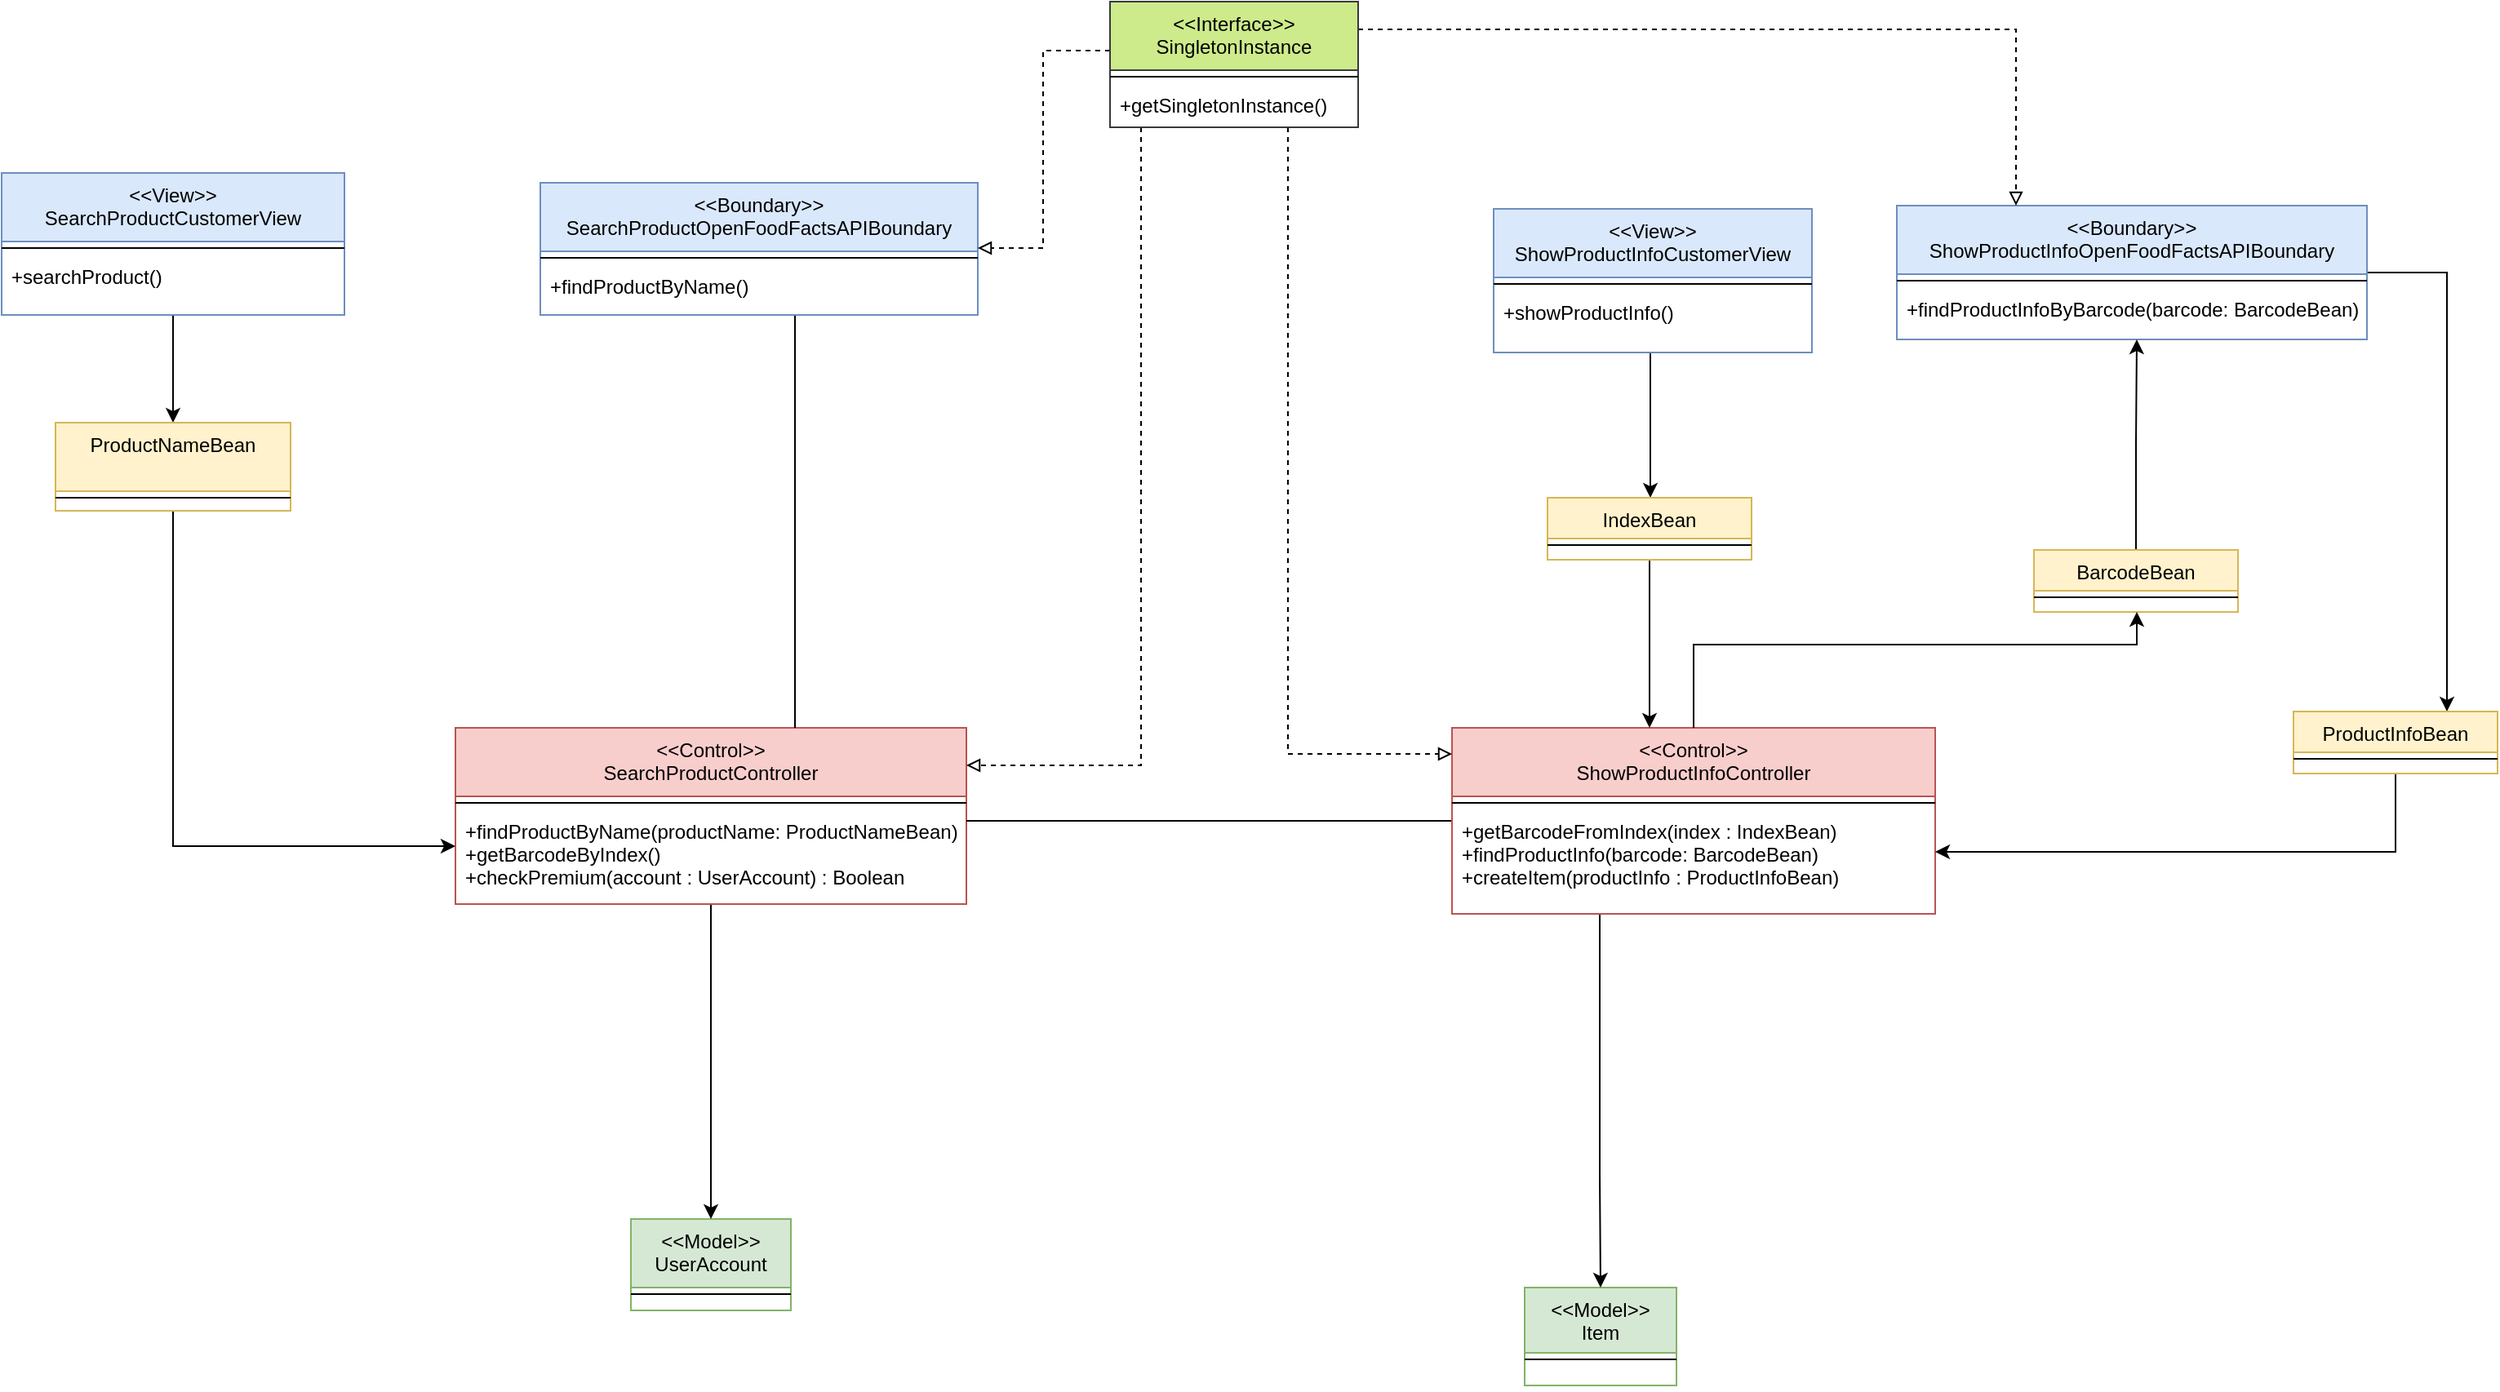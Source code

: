 <mxfile version="20.8.16" type="device"><diagram name="Pagina-1" id="UmniKbAy3muger2Wqppi"><mxGraphModel dx="2183" dy="1183" grid="0" gridSize="10" guides="1" tooltips="1" connect="1" arrows="1" fold="1" page="1" pageScale="1" pageWidth="827" pageHeight="1169" math="0" shadow="0"><root><mxCell id="0"/><mxCell id="1" parent="0"/><mxCell id="kpLYrS2HoN4zXeKdUY_x-1" value="&lt;&lt;Model&gt;&gt;&#10;UserAccount" style="swimlane;fontStyle=0;align=center;verticalAlign=top;childLayout=stackLayout;horizontal=1;startSize=42;horizontalStack=0;resizeParent=1;resizeLast=0;collapsible=1;marginBottom=0;rounded=0;shadow=0;strokeWidth=1;fillColor=#d5e8d4;strokeColor=#82b366;" parent="1" vertex="1"><mxGeometry x="578.5" y="795" width="98" height="56" as="geometry"><mxRectangle x="894.5" y="841" width="160" height="54" as="alternateBounds"/></mxGeometry></mxCell><mxCell id="kpLYrS2HoN4zXeKdUY_x-2" value="" style="line;html=1;strokeWidth=1;align=left;verticalAlign=middle;spacingTop=-1;spacingLeft=3;spacingRight=3;rotatable=0;labelPosition=right;points=[];portConstraint=eastwest;" parent="kpLYrS2HoN4zXeKdUY_x-1" vertex="1"><mxGeometry y="42" width="98" height="8" as="geometry"/></mxCell><mxCell id="kpLYrS2HoN4zXeKdUY_x-4" value="&lt;&lt;Model&gt;&gt;&#10;Item" style="swimlane;fontStyle=0;align=center;verticalAlign=top;childLayout=stackLayout;horizontal=1;startSize=40;horizontalStack=0;resizeParent=1;resizeLast=0;collapsible=1;marginBottom=0;rounded=0;shadow=0;strokeWidth=1;fillColor=#d5e8d4;strokeColor=#82b366;" parent="1" vertex="1"><mxGeometry x="1126" y="837" width="93" height="60" as="geometry"><mxRectangle x="1407.5" y="893" width="160" height="49.5" as="alternateBounds"/></mxGeometry></mxCell><mxCell id="kpLYrS2HoN4zXeKdUY_x-5" value="" style="line;html=1;strokeWidth=1;align=left;verticalAlign=middle;spacingTop=-1;spacingLeft=3;spacingRight=3;rotatable=0;labelPosition=right;points=[];portConstraint=eastwest;" parent="kpLYrS2HoN4zXeKdUY_x-4" vertex="1"><mxGeometry y="40" width="93" height="8" as="geometry"/></mxCell><mxCell id="kpLYrS2HoN4zXeKdUY_x-6" value="&#10; " style="text;align=left;verticalAlign=top;spacingLeft=4;spacingRight=4;overflow=hidden;rotatable=0;points=[[0,0.5],[1,0.5]];portConstraint=eastwest;" parent="kpLYrS2HoN4zXeKdUY_x-4" vertex="1"><mxGeometry y="48" width="93" height="12" as="geometry"/></mxCell><mxCell id="kpLYrS2HoN4zXeKdUY_x-7" style="edgeStyle=orthogonalEdgeStyle;rounded=0;orthogonalLoop=1;jettySize=auto;html=1;" parent="1" source="kpLYrS2HoN4zXeKdUY_x-8" target="kpLYrS2HoN4zXeKdUY_x-1" edge="1"><mxGeometry relative="1" as="geometry"/></mxCell><mxCell id="kpLYrS2HoN4zXeKdUY_x-8" value="&lt;&lt;Control&gt;&gt;&#10;SearchProductController" style="swimlane;fontStyle=0;align=center;verticalAlign=top;childLayout=stackLayout;horizontal=1;startSize=42;horizontalStack=0;resizeParent=1;resizeLast=0;collapsible=1;marginBottom=0;rounded=0;shadow=0;strokeWidth=1;fillColor=#f8cecc;strokeColor=#b85450;" parent="1" vertex="1"><mxGeometry x="471" y="494" width="313" height="108" as="geometry"><mxRectangle x="894.5" y="841" width="160" height="54" as="alternateBounds"/></mxGeometry></mxCell><mxCell id="kpLYrS2HoN4zXeKdUY_x-9" value="" style="line;html=1;strokeWidth=1;align=left;verticalAlign=middle;spacingTop=-1;spacingLeft=3;spacingRight=3;rotatable=0;labelPosition=right;points=[];portConstraint=eastwest;" parent="kpLYrS2HoN4zXeKdUY_x-8" vertex="1"><mxGeometry y="42" width="313" height="8" as="geometry"/></mxCell><mxCell id="kpLYrS2HoN4zXeKdUY_x-10" value="+findProductByName(productName: ProductNameBean)&#10;+getBarcodeByIndex()&#10;+checkPremium(account : UserAccount) : Boolean" style="text;align=left;verticalAlign=top;spacingLeft=4;spacingRight=4;overflow=hidden;rotatable=0;points=[[0,0.5],[1,0.5]];portConstraint=eastwest;" parent="kpLYrS2HoN4zXeKdUY_x-8" vertex="1"><mxGeometry y="50" width="313" height="45" as="geometry"/></mxCell><mxCell id="kpLYrS2HoN4zXeKdUY_x-11" style="edgeStyle=orthogonalEdgeStyle;rounded=0;orthogonalLoop=1;jettySize=auto;html=1;startArrow=classic;startFill=1;endArrow=none;endFill=0;" parent="1" source="kpLYrS2HoN4zXeKdUY_x-32" target="kpLYrS2HoN4zXeKdUY_x-12" edge="1"><mxGeometry relative="1" as="geometry"/></mxCell><mxCell id="kpLYrS2HoN4zXeKdUY_x-12" value="&lt;&lt;View&gt;&gt;&#10;SearchProductCustomerView" style="swimlane;fontStyle=0;align=center;verticalAlign=top;childLayout=stackLayout;horizontal=1;startSize=42;horizontalStack=0;resizeParent=1;resizeLast=0;collapsible=1;marginBottom=0;rounded=0;shadow=0;strokeWidth=1;fillColor=#dae8fc;strokeColor=#6c8ebf;" parent="1" vertex="1"><mxGeometry x="193" y="154" width="210" height="87" as="geometry"><mxRectangle x="894.5" y="841" width="160" height="54" as="alternateBounds"/></mxGeometry></mxCell><mxCell id="kpLYrS2HoN4zXeKdUY_x-13" value="" style="line;html=1;strokeWidth=1;align=left;verticalAlign=middle;spacingTop=-1;spacingLeft=3;spacingRight=3;rotatable=0;labelPosition=right;points=[];portConstraint=eastwest;" parent="kpLYrS2HoN4zXeKdUY_x-12" vertex="1"><mxGeometry y="42" width="210" height="8" as="geometry"/></mxCell><mxCell id="kpLYrS2HoN4zXeKdUY_x-14" value="+searchProduct()" style="text;align=left;verticalAlign=top;spacingLeft=4;spacingRight=4;overflow=hidden;rotatable=0;points=[[0,0.5],[1,0.5]];portConstraint=eastwest;" parent="kpLYrS2HoN4zXeKdUY_x-12" vertex="1"><mxGeometry y="50" width="210" height="37" as="geometry"/></mxCell><mxCell id="kpLYrS2HoN4zXeKdUY_x-15" style="edgeStyle=orthogonalEdgeStyle;rounded=0;orthogonalLoop=1;jettySize=auto;html=1;startArrow=none;startFill=0;endArrow=none;endFill=0;" parent="1" source="kpLYrS2HoN4zXeKdUY_x-16" target="kpLYrS2HoN4zXeKdUY_x-8" edge="1"><mxGeometry relative="1" as="geometry"><Array as="points"><mxPoint x="679" y="277"/><mxPoint x="679" y="277"/></Array></mxGeometry></mxCell><mxCell id="kpLYrS2HoN4zXeKdUY_x-16" value="&lt;&lt;Boundary&gt;&gt;&#10;SearchProductOpenFoodFactsAPIBoundary" style="swimlane;fontStyle=0;align=center;verticalAlign=top;childLayout=stackLayout;horizontal=1;startSize=42;horizontalStack=0;resizeParent=1;resizeLast=0;collapsible=1;marginBottom=0;rounded=0;shadow=0;strokeWidth=1;fillColor=#dae8fc;strokeColor=#6c8ebf;" parent="1" vertex="1"><mxGeometry x="523" y="160" width="268" height="81" as="geometry"><mxRectangle x="894.5" y="841" width="160" height="54" as="alternateBounds"/></mxGeometry></mxCell><mxCell id="kpLYrS2HoN4zXeKdUY_x-17" value="" style="line;html=1;strokeWidth=1;align=left;verticalAlign=middle;spacingTop=-1;spacingLeft=3;spacingRight=3;rotatable=0;labelPosition=right;points=[];portConstraint=eastwest;" parent="kpLYrS2HoN4zXeKdUY_x-16" vertex="1"><mxGeometry y="42" width="268" height="8" as="geometry"/></mxCell><mxCell id="kpLYrS2HoN4zXeKdUY_x-18" value="+findProductByName()" style="text;align=left;verticalAlign=top;spacingLeft=4;spacingRight=4;overflow=hidden;rotatable=0;points=[[0,0.5],[1,0.5]];portConstraint=eastwest;" parent="kpLYrS2HoN4zXeKdUY_x-16" vertex="1"><mxGeometry y="50" width="268" height="25" as="geometry"/></mxCell><mxCell id="kpLYrS2HoN4zXeKdUY_x-39" style="edgeStyle=orthogonalEdgeStyle;rounded=0;orthogonalLoop=1;jettySize=auto;html=1;startArrow=none;startFill=0;endArrow=classic;endFill=1;" parent="1" source="kpLYrS2HoN4zXeKdUY_x-20" target="kpLYrS2HoN4zXeKdUY_x-37" edge="1"><mxGeometry relative="1" as="geometry"><Array as="points"><mxPoint x="1203" y="283"/><mxPoint x="1203" y="283"/></Array></mxGeometry></mxCell><mxCell id="kpLYrS2HoN4zXeKdUY_x-20" value="&lt;&lt;View&gt;&gt;&#10;ShowProductInfoCustomerView" style="swimlane;fontStyle=0;align=center;verticalAlign=top;childLayout=stackLayout;horizontal=1;startSize=42;horizontalStack=0;resizeParent=1;resizeLast=0;collapsible=1;marginBottom=0;rounded=0;shadow=0;strokeWidth=1;fillColor=#dae8fc;strokeColor=#6c8ebf;" parent="1" vertex="1"><mxGeometry x="1107" y="176" width="195" height="88" as="geometry"><mxRectangle x="894.5" y="841" width="160" height="54" as="alternateBounds"/></mxGeometry></mxCell><mxCell id="kpLYrS2HoN4zXeKdUY_x-21" value="" style="line;html=1;strokeWidth=1;align=left;verticalAlign=middle;spacingTop=-1;spacingLeft=3;spacingRight=3;rotatable=0;labelPosition=right;points=[];portConstraint=eastwest;" parent="kpLYrS2HoN4zXeKdUY_x-20" vertex="1"><mxGeometry y="42" width="195" height="8" as="geometry"/></mxCell><mxCell id="kpLYrS2HoN4zXeKdUY_x-22" value="+showProductInfo()" style="text;align=left;verticalAlign=top;spacingLeft=4;spacingRight=4;overflow=hidden;rotatable=0;points=[[0,0.5],[1,0.5]];portConstraint=eastwest;" parent="kpLYrS2HoN4zXeKdUY_x-20" vertex="1"><mxGeometry y="50" width="195" height="38" as="geometry"/></mxCell><mxCell id="kpLYrS2HoN4zXeKdUY_x-24" style="edgeStyle=orthogonalEdgeStyle;rounded=0;orthogonalLoop=1;jettySize=auto;html=1;startArrow=none;startFill=0;endArrow=none;endFill=0;" parent="1" source="kpLYrS2HoN4zXeKdUY_x-26" target="kpLYrS2HoN4zXeKdUY_x-8" edge="1"><mxGeometry relative="1" as="geometry"><Array as="points"><mxPoint x="1120" y="545"/><mxPoint x="756" y="545"/></Array></mxGeometry></mxCell><mxCell id="kpLYrS2HoN4zXeKdUY_x-25" style="edgeStyle=orthogonalEdgeStyle;rounded=0;orthogonalLoop=1;jettySize=auto;html=1;startArrow=none;startFill=0;" parent="1" source="kpLYrS2HoN4zXeKdUY_x-26" target="kpLYrS2HoN4zXeKdUY_x-4" edge="1"><mxGeometry relative="1" as="geometry"><Array as="points"><mxPoint x="1172" y="767"/></Array></mxGeometry></mxCell><mxCell id="kpLYrS2HoN4zXeKdUY_x-26" value="&lt;&lt;Control&gt;&gt;&#10;ShowProductInfoController" style="swimlane;fontStyle=0;align=center;verticalAlign=top;childLayout=stackLayout;horizontal=1;startSize=42;horizontalStack=0;resizeParent=1;resizeLast=0;collapsible=1;marginBottom=0;rounded=0;shadow=0;strokeWidth=1;fillColor=#f8cecc;strokeColor=#b85450;" parent="1" vertex="1"><mxGeometry x="1081.5" y="494" width="296" height="114" as="geometry"><mxRectangle x="894.5" y="841" width="160" height="54" as="alternateBounds"/></mxGeometry></mxCell><mxCell id="kpLYrS2HoN4zXeKdUY_x-27" value="" style="line;html=1;strokeWidth=1;align=left;verticalAlign=middle;spacingTop=-1;spacingLeft=3;spacingRight=3;rotatable=0;labelPosition=right;points=[];portConstraint=eastwest;" parent="kpLYrS2HoN4zXeKdUY_x-26" vertex="1"><mxGeometry y="42" width="296" height="8" as="geometry"/></mxCell><mxCell id="kpLYrS2HoN4zXeKdUY_x-28" value="+getBarcodeFromIndex(index : IndexBean)&#10;+findProductInfo(barcode: BarcodeBean) &#10;+createItem(productInfo : ProductInfoBean)" style="text;align=left;verticalAlign=top;spacingLeft=4;spacingRight=4;overflow=hidden;rotatable=0;points=[[0,0.5],[1,0.5]];portConstraint=eastwest;" parent="kpLYrS2HoN4zXeKdUY_x-26" vertex="1"><mxGeometry y="50" width="296" height="61" as="geometry"/></mxCell><mxCell id="kpLYrS2HoN4zXeKdUY_x-47" style="rounded=0;orthogonalLoop=1;jettySize=auto;html=1;startArrow=none;startFill=0;endArrow=classic;endFill=1;edgeStyle=orthogonalEdgeStyle;" parent="1" source="kpLYrS2HoN4zXeKdUY_x-29" target="kpLYrS2HoN4zXeKdUY_x-45" edge="1"><mxGeometry relative="1" as="geometry"><Array as="points"><mxPoint x="1691" y="215"/></Array></mxGeometry></mxCell><mxCell id="kpLYrS2HoN4zXeKdUY_x-29" value="&lt;&lt;Boundary&gt;&gt;&#10;ShowProductInfoOpenFoodFactsAPIBoundary" style="swimlane;fontStyle=0;align=center;verticalAlign=top;childLayout=stackLayout;horizontal=1;startSize=42;horizontalStack=0;resizeParent=1;resizeLast=0;collapsible=1;marginBottom=0;rounded=0;shadow=0;strokeWidth=1;fillColor=#dae8fc;strokeColor=#6c8ebf;" parent="1" vertex="1"><mxGeometry x="1354" y="174" width="288" height="82" as="geometry"><mxRectangle x="894.5" y="841" width="160" height="54" as="alternateBounds"/></mxGeometry></mxCell><mxCell id="kpLYrS2HoN4zXeKdUY_x-30" value="" style="line;html=1;strokeWidth=1;align=left;verticalAlign=middle;spacingTop=-1;spacingLeft=3;spacingRight=3;rotatable=0;labelPosition=right;points=[];portConstraint=eastwest;" parent="kpLYrS2HoN4zXeKdUY_x-29" vertex="1"><mxGeometry y="42" width="288" height="8" as="geometry"/></mxCell><mxCell id="kpLYrS2HoN4zXeKdUY_x-31" value="+findProductInfoByBarcode(barcode: BarcodeBean) " style="text;align=left;verticalAlign=top;spacingLeft=4;spacingRight=4;overflow=hidden;rotatable=0;points=[[0,0.5],[1,0.5]];portConstraint=eastwest;" parent="kpLYrS2HoN4zXeKdUY_x-29" vertex="1"><mxGeometry y="50" width="288" height="32" as="geometry"/></mxCell><mxCell id="kpLYrS2HoN4zXeKdUY_x-35" style="edgeStyle=orthogonalEdgeStyle;rounded=0;orthogonalLoop=1;jettySize=auto;html=1;entryX=0;entryY=0.5;entryDx=0;entryDy=0;endArrow=classic;endFill=1;" parent="1" source="kpLYrS2HoN4zXeKdUY_x-32" target="kpLYrS2HoN4zXeKdUY_x-10" edge="1"><mxGeometry relative="1" as="geometry"/></mxCell><mxCell id="kpLYrS2HoN4zXeKdUY_x-32" value="ProductNameBean" style="swimlane;fontStyle=0;align=center;verticalAlign=top;childLayout=stackLayout;horizontal=1;startSize=42;horizontalStack=0;resizeParent=1;resizeLast=0;collapsible=1;marginBottom=0;rounded=0;shadow=0;strokeWidth=1;fillColor=#fff2cc;strokeColor=#d6b656;" parent="1" vertex="1"><mxGeometry x="226" y="307" width="144" height="54" as="geometry"><mxRectangle x="894.5" y="841" width="160" height="54" as="alternateBounds"/></mxGeometry></mxCell><mxCell id="kpLYrS2HoN4zXeKdUY_x-33" value="" style="line;html=1;strokeWidth=1;align=left;verticalAlign=middle;spacingTop=-1;spacingLeft=3;spacingRight=3;rotatable=0;labelPosition=right;points=[];portConstraint=eastwest;" parent="kpLYrS2HoN4zXeKdUY_x-32" vertex="1"><mxGeometry y="42" width="144" height="8" as="geometry"/></mxCell><mxCell id="kpLYrS2HoN4zXeKdUY_x-40" style="edgeStyle=orthogonalEdgeStyle;rounded=0;orthogonalLoop=1;jettySize=auto;html=1;startArrow=none;startFill=0;endArrow=classic;endFill=1;" parent="1" source="kpLYrS2HoN4zXeKdUY_x-37" target="kpLYrS2HoN4zXeKdUY_x-26" edge="1"><mxGeometry relative="1" as="geometry"><Array as="points"><mxPoint x="1211" y="378"/><mxPoint x="1211" y="378"/></Array></mxGeometry></mxCell><mxCell id="kpLYrS2HoN4zXeKdUY_x-37" value="IndexBean" style="swimlane;fontStyle=0;align=center;verticalAlign=top;childLayout=stackLayout;horizontal=1;startSize=25;horizontalStack=0;resizeParent=1;resizeLast=0;collapsible=1;marginBottom=0;rounded=0;shadow=0;strokeWidth=1;fillColor=#fff2cc;strokeColor=#d6b656;" parent="1" vertex="1"><mxGeometry x="1140" y="353" width="125" height="38" as="geometry"><mxRectangle x="894.5" y="841" width="160" height="54" as="alternateBounds"/></mxGeometry></mxCell><mxCell id="kpLYrS2HoN4zXeKdUY_x-38" value="" style="line;html=1;strokeWidth=1;align=left;verticalAlign=middle;spacingTop=-1;spacingLeft=3;spacingRight=3;rotatable=0;labelPosition=right;points=[];portConstraint=eastwest;" parent="kpLYrS2HoN4zXeKdUY_x-37" vertex="1"><mxGeometry y="25" width="125" height="8" as="geometry"/></mxCell><mxCell id="kpLYrS2HoN4zXeKdUY_x-44" style="edgeStyle=orthogonalEdgeStyle;rounded=0;orthogonalLoop=1;jettySize=auto;html=1;startArrow=none;startFill=0;endArrow=classic;endFill=1;" parent="1" source="kpLYrS2HoN4zXeKdUY_x-41" target="kpLYrS2HoN4zXeKdUY_x-29" edge="1"><mxGeometry relative="1" as="geometry"><Array as="points"><mxPoint x="1501" y="320"/><mxPoint x="1501" y="320"/></Array></mxGeometry></mxCell><mxCell id="kpLYrS2HoN4zXeKdUY_x-41" value="BarcodeBean" style="swimlane;fontStyle=0;align=center;verticalAlign=top;childLayout=stackLayout;horizontal=1;startSize=25;horizontalStack=0;resizeParent=1;resizeLast=0;collapsible=1;marginBottom=0;rounded=0;shadow=0;strokeWidth=1;fillColor=#fff2cc;strokeColor=#d6b656;" parent="1" vertex="1"><mxGeometry x="1438" y="385" width="125" height="38" as="geometry"><mxRectangle x="894.5" y="841" width="160" height="54" as="alternateBounds"/></mxGeometry></mxCell><mxCell id="kpLYrS2HoN4zXeKdUY_x-42" value="" style="line;html=1;strokeWidth=1;align=left;verticalAlign=middle;spacingTop=-1;spacingLeft=3;spacingRight=3;rotatable=0;labelPosition=right;points=[];portConstraint=eastwest;" parent="kpLYrS2HoN4zXeKdUY_x-41" vertex="1"><mxGeometry y="25" width="125" height="8" as="geometry"/></mxCell><mxCell id="kpLYrS2HoN4zXeKdUY_x-43" style="edgeStyle=orthogonalEdgeStyle;rounded=0;orthogonalLoop=1;jettySize=auto;html=1;startArrow=none;startFill=0;endArrow=classic;endFill=1;" parent="1" source="kpLYrS2HoN4zXeKdUY_x-26" target="kpLYrS2HoN4zXeKdUY_x-41" edge="1"><mxGeometry relative="1" as="geometry"><Array as="points"><mxPoint x="1230" y="443"/><mxPoint x="1501" y="443"/></Array></mxGeometry></mxCell><mxCell id="kpLYrS2HoN4zXeKdUY_x-48" style="edgeStyle=orthogonalEdgeStyle;rounded=0;orthogonalLoop=1;jettySize=auto;html=1;startArrow=none;startFill=0;endArrow=classic;endFill=1;" parent="1" source="kpLYrS2HoN4zXeKdUY_x-45" target="kpLYrS2HoN4zXeKdUY_x-26" edge="1"><mxGeometry relative="1" as="geometry"><Array as="points"><mxPoint x="1660" y="570"/></Array></mxGeometry></mxCell><mxCell id="kpLYrS2HoN4zXeKdUY_x-45" value="ProductInfoBean" style="swimlane;fontStyle=0;align=center;verticalAlign=top;childLayout=stackLayout;horizontal=1;startSize=25;horizontalStack=0;resizeParent=1;resizeLast=0;collapsible=1;marginBottom=0;rounded=0;shadow=0;strokeWidth=1;fillColor=#fff2cc;strokeColor=#d6b656;" parent="1" vertex="1"><mxGeometry x="1597" y="484" width="125" height="38" as="geometry"><mxRectangle x="894.5" y="841" width="160" height="54" as="alternateBounds"/></mxGeometry></mxCell><mxCell id="kpLYrS2HoN4zXeKdUY_x-46" value="" style="line;html=1;strokeWidth=1;align=left;verticalAlign=middle;spacingTop=-1;spacingLeft=3;spacingRight=3;rotatable=0;labelPosition=right;points=[];portConstraint=eastwest;" parent="kpLYrS2HoN4zXeKdUY_x-45" vertex="1"><mxGeometry y="25" width="125" height="8" as="geometry"/></mxCell><mxCell id="Fi-efiClDgQAC_5TK8uS-4" style="edgeStyle=orthogonalEdgeStyle;rounded=0;orthogonalLoop=1;jettySize=auto;html=1;endArrow=block;endFill=0;dashed=1;" parent="1" source="Fi-efiClDgQAC_5TK8uS-1" target="kpLYrS2HoN4zXeKdUY_x-8" edge="1"><mxGeometry relative="1" as="geometry"><Array as="points"><mxPoint x="891" y="517"/></Array></mxGeometry></mxCell><mxCell id="Fi-efiClDgQAC_5TK8uS-5" style="edgeStyle=orthogonalEdgeStyle;rounded=0;orthogonalLoop=1;jettySize=auto;html=1;endArrow=block;endFill=0;dashed=1;" parent="1" source="Fi-efiClDgQAC_5TK8uS-1" target="kpLYrS2HoN4zXeKdUY_x-26" edge="1"><mxGeometry relative="1" as="geometry"><Array as="points"><mxPoint x="981" y="510"/></Array></mxGeometry></mxCell><mxCell id="Fi-efiClDgQAC_5TK8uS-6" style="edgeStyle=orthogonalEdgeStyle;rounded=0;orthogonalLoop=1;jettySize=auto;html=1;dashed=1;endArrow=block;endFill=0;" parent="1" source="Fi-efiClDgQAC_5TK8uS-1" target="kpLYrS2HoN4zXeKdUY_x-16" edge="1"><mxGeometry relative="1" as="geometry"><Array as="points"><mxPoint x="831" y="79"/><mxPoint x="831" y="200"/></Array></mxGeometry></mxCell><mxCell id="Fi-efiClDgQAC_5TK8uS-7" style="edgeStyle=orthogonalEdgeStyle;rounded=0;orthogonalLoop=1;jettySize=auto;html=1;dashed=1;endArrow=block;endFill=0;" parent="1" source="Fi-efiClDgQAC_5TK8uS-1" target="kpLYrS2HoN4zXeKdUY_x-29" edge="1"><mxGeometry relative="1" as="geometry"><Array as="points"><mxPoint x="1427" y="66"/></Array></mxGeometry></mxCell><mxCell id="Fi-efiClDgQAC_5TK8uS-1" value="&lt;&lt;Interface&gt;&gt;&#10;SingletonInstance" style="swimlane;fontStyle=0;align=center;verticalAlign=top;childLayout=stackLayout;horizontal=1;startSize=42;horizontalStack=0;resizeParent=1;resizeLast=0;collapsible=1;marginBottom=0;rounded=0;shadow=0;strokeWidth=1;fillColor=#cdeb8b;strokeColor=#36393d;" parent="1" vertex="1"><mxGeometry x="872" y="49" width="152" height="77" as="geometry"><mxRectangle x="894.5" y="841" width="160" height="54" as="alternateBounds"/></mxGeometry></mxCell><mxCell id="Fi-efiClDgQAC_5TK8uS-2" value="" style="line;html=1;strokeWidth=1;align=left;verticalAlign=middle;spacingTop=-1;spacingLeft=3;spacingRight=3;rotatable=0;labelPosition=right;points=[];portConstraint=eastwest;" parent="Fi-efiClDgQAC_5TK8uS-1" vertex="1"><mxGeometry y="42" width="152" height="8" as="geometry"/></mxCell><mxCell id="Fi-efiClDgQAC_5TK8uS-3" value="+getSingletonInstance()" style="text;align=left;verticalAlign=top;spacingLeft=4;spacingRight=4;overflow=hidden;rotatable=0;points=[[0,0.5],[1,0.5]];portConstraint=eastwest;" parent="Fi-efiClDgQAC_5TK8uS-1" vertex="1"><mxGeometry y="50" width="152" height="24" as="geometry"/></mxCell></root></mxGraphModel></diagram></mxfile>